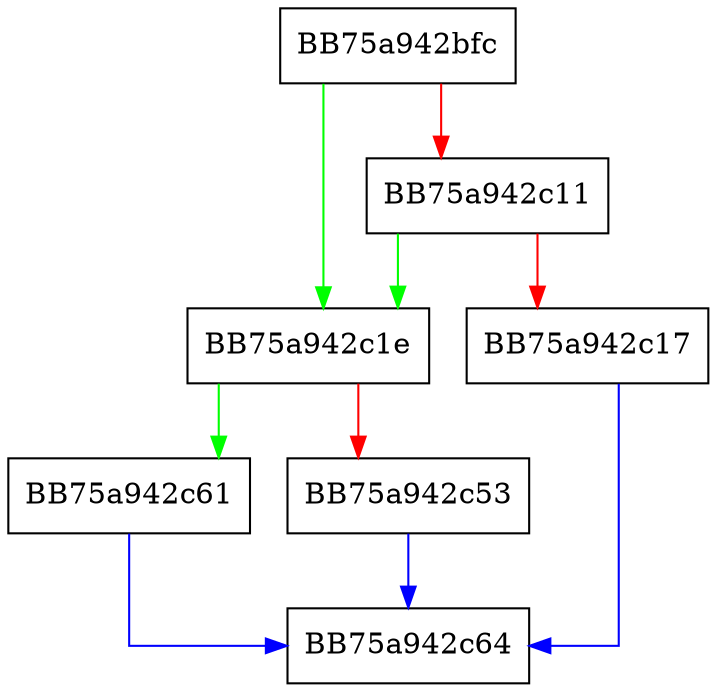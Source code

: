 digraph encode {
  node [shape="box"];
  graph [splines=ortho];
  BB75a942bfc -> BB75a942c1e [color="green"];
  BB75a942bfc -> BB75a942c11 [color="red"];
  BB75a942c11 -> BB75a942c1e [color="green"];
  BB75a942c11 -> BB75a942c17 [color="red"];
  BB75a942c17 -> BB75a942c64 [color="blue"];
  BB75a942c1e -> BB75a942c61 [color="green"];
  BB75a942c1e -> BB75a942c53 [color="red"];
  BB75a942c53 -> BB75a942c64 [color="blue"];
  BB75a942c61 -> BB75a942c64 [color="blue"];
}